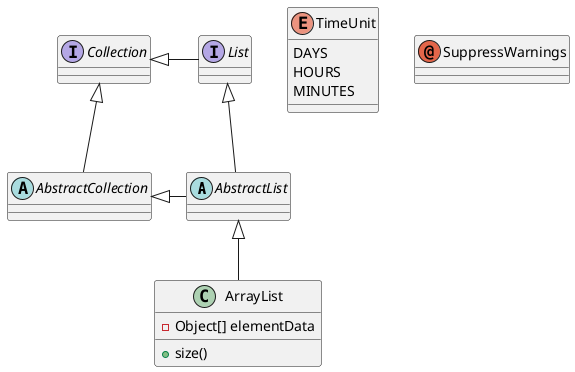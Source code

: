 @startuml

abstract class AbstractList
abstract AbstractCollection
interface List
interface Collection

List <|-- AbstractList
Collection <|-- AbstractCollection

Collection <|- List
AbstractCollection <|- AbstractList
AbstractList <|-- ArrayList

class ArrayList {
  - Object[] elementData
  + size()
}

enum TimeUnit {
  DAYS
  HOURS
  MINUTES
}

annotation SuppressWarnings



@enduml